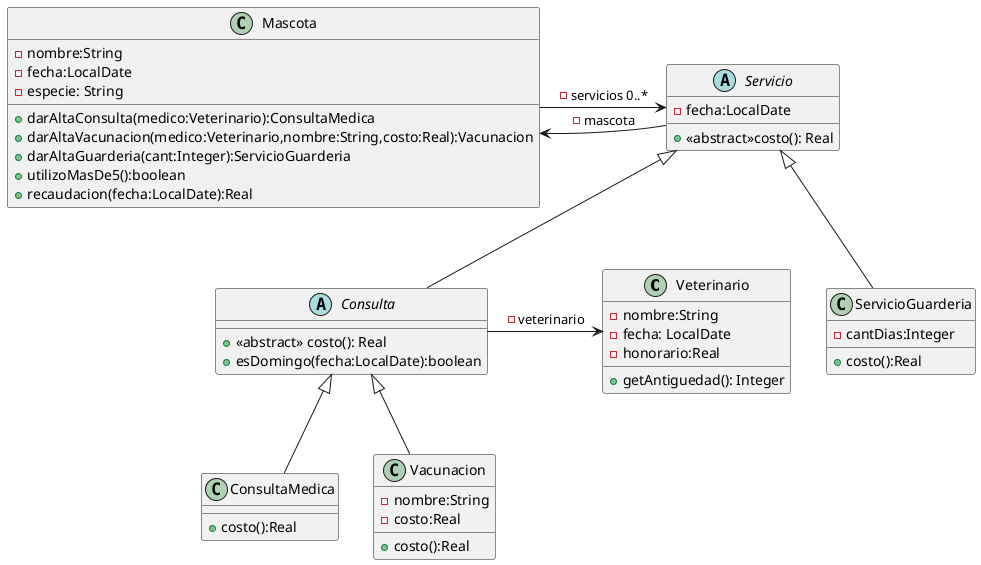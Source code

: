 @startuml
class Veterinario{
-nombre:String
-fecha: LocalDate
-honorario:Real
+getAntiguedad(): Integer
}

class Mascota{
-nombre:String
-fecha:LocalDate
-especie: String
+darAltaConsulta(medico:Veterinario):ConsultaMedica
+darAltaVacunacion(medico:Veterinario,nombre:String,costo:Real):Vacunacion
+darAltaGuarderia(cant:Integer):ServicioGuarderia
+utilizoMasDe5():boolean
+recaudacion(fecha:LocalDate):Real
}
Mascota -> Servicio : -servicios 0..*

abstract Servicio{
-fecha:LocalDate
+<<abstract>>costo(): Real

}
Servicio -> Mascota : -mascota
class ServicioGuarderia extends Servicio{
-cantDias:Integer
+costo():Real
}


abstract Consulta extends Servicio{
+<<abstract>> costo(): Real
+esDomingo(fecha:LocalDate):boolean
}
Consulta -> Veterinario : -veterinario

class ConsultaMedica extends Consulta{
+costo():Real
} 
class Vacunacion extends Consulta{
-nombre:String
-costo:Real
+costo():Real
}
@enduml
